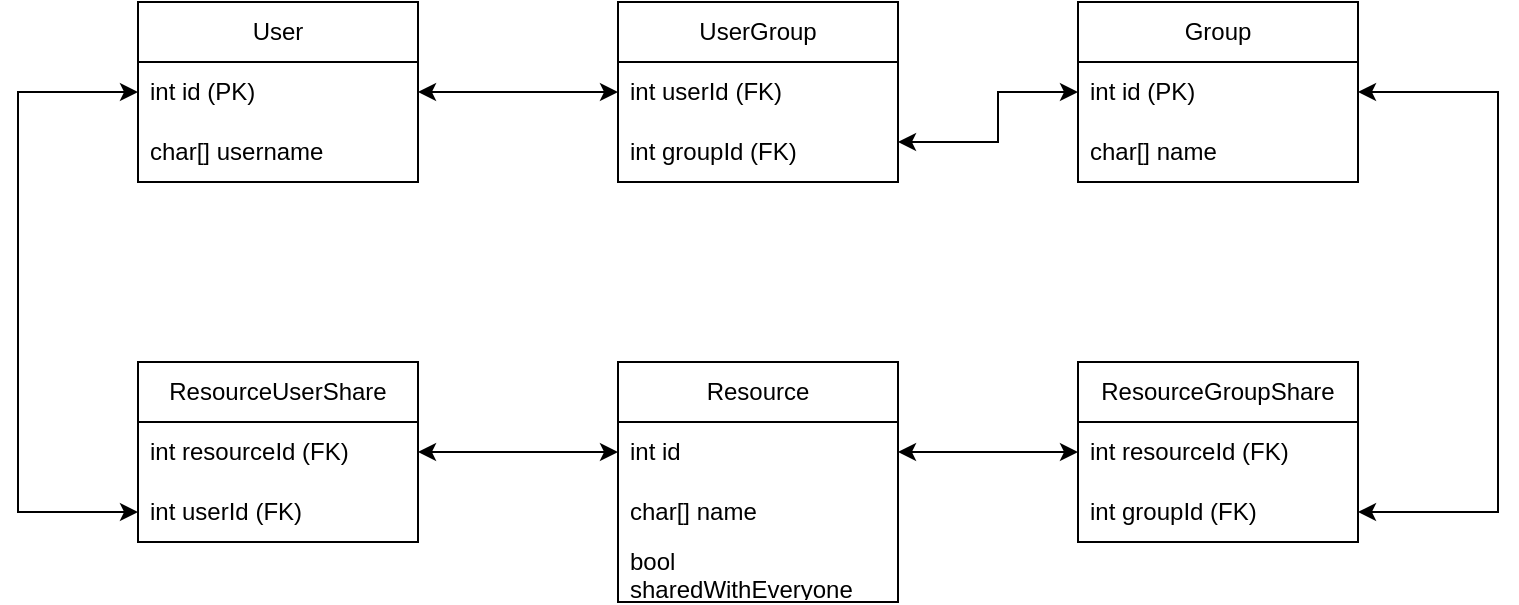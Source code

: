 <mxfile version="27.1.1">
  <diagram name="Page-1" id="KDjj8mwo0BgeVwpcX5AC">
    <mxGraphModel dx="1356" dy="744" grid="1" gridSize="10" guides="1" tooltips="1" connect="1" arrows="1" fold="1" page="1" pageScale="1" pageWidth="850" pageHeight="1100" math="0" shadow="0">
      <root>
        <mxCell id="0" />
        <mxCell id="1" parent="0" />
        <mxCell id="IJ1hgU2rn4-PS_S6wf0e-2" value="User" style="swimlane;fontStyle=0;childLayout=stackLayout;horizontal=1;startSize=30;horizontalStack=0;resizeParent=1;resizeParentMax=0;resizeLast=0;collapsible=1;marginBottom=0;whiteSpace=wrap;html=1;" vertex="1" parent="1">
          <mxGeometry x="115" y="280" width="140" height="90" as="geometry" />
        </mxCell>
        <mxCell id="IJ1hgU2rn4-PS_S6wf0e-3" value="int id (PK)" style="text;strokeColor=none;fillColor=none;align=left;verticalAlign=middle;spacingLeft=4;spacingRight=4;overflow=hidden;points=[[0,0.5],[1,0.5]];portConstraint=eastwest;rotatable=0;whiteSpace=wrap;html=1;" vertex="1" parent="IJ1hgU2rn4-PS_S6wf0e-2">
          <mxGeometry y="30" width="140" height="30" as="geometry" />
        </mxCell>
        <mxCell id="IJ1hgU2rn4-PS_S6wf0e-4" value="char[] username" style="text;strokeColor=none;fillColor=none;align=left;verticalAlign=middle;spacingLeft=4;spacingRight=4;overflow=hidden;points=[[0,0.5],[1,0.5]];portConstraint=eastwest;rotatable=0;whiteSpace=wrap;html=1;" vertex="1" parent="IJ1hgU2rn4-PS_S6wf0e-2">
          <mxGeometry y="60" width="140" height="30" as="geometry" />
        </mxCell>
        <mxCell id="IJ1hgU2rn4-PS_S6wf0e-6" value="Group" style="swimlane;fontStyle=0;childLayout=stackLayout;horizontal=1;startSize=30;horizontalStack=0;resizeParent=1;resizeParentMax=0;resizeLast=0;collapsible=1;marginBottom=0;whiteSpace=wrap;html=1;" vertex="1" parent="1">
          <mxGeometry x="585" y="280" width="140" height="90" as="geometry" />
        </mxCell>
        <mxCell id="IJ1hgU2rn4-PS_S6wf0e-7" value="int id (PK)" style="text;strokeColor=none;fillColor=none;align=left;verticalAlign=middle;spacingLeft=4;spacingRight=4;overflow=hidden;points=[[0,0.5],[1,0.5]];portConstraint=eastwest;rotatable=0;whiteSpace=wrap;html=1;" vertex="1" parent="IJ1hgU2rn4-PS_S6wf0e-6">
          <mxGeometry y="30" width="140" height="30" as="geometry" />
        </mxCell>
        <mxCell id="IJ1hgU2rn4-PS_S6wf0e-8" value="char[] name" style="text;strokeColor=none;fillColor=none;align=left;verticalAlign=middle;spacingLeft=4;spacingRight=4;overflow=hidden;points=[[0,0.5],[1,0.5]];portConstraint=eastwest;rotatable=0;whiteSpace=wrap;html=1;" vertex="1" parent="IJ1hgU2rn4-PS_S6wf0e-6">
          <mxGeometry y="60" width="140" height="30" as="geometry" />
        </mxCell>
        <mxCell id="IJ1hgU2rn4-PS_S6wf0e-9" value="UserGroup" style="swimlane;fontStyle=0;childLayout=stackLayout;horizontal=1;startSize=30;horizontalStack=0;resizeParent=1;resizeParentMax=0;resizeLast=0;collapsible=1;marginBottom=0;whiteSpace=wrap;html=1;" vertex="1" parent="1">
          <mxGeometry x="355" y="280" width="140" height="90" as="geometry" />
        </mxCell>
        <mxCell id="IJ1hgU2rn4-PS_S6wf0e-10" value="int userId (FK)" style="text;strokeColor=none;fillColor=none;align=left;verticalAlign=middle;spacingLeft=4;spacingRight=4;overflow=hidden;points=[[0,0.5],[1,0.5]];portConstraint=eastwest;rotatable=0;whiteSpace=wrap;html=1;" vertex="1" parent="IJ1hgU2rn4-PS_S6wf0e-9">
          <mxGeometry y="30" width="140" height="30" as="geometry" />
        </mxCell>
        <mxCell id="IJ1hgU2rn4-PS_S6wf0e-11" value="int groupId (FK)" style="text;strokeColor=none;fillColor=none;align=left;verticalAlign=middle;spacingLeft=4;spacingRight=4;overflow=hidden;points=[[0,0.5],[1,0.5]];portConstraint=eastwest;rotatable=0;whiteSpace=wrap;html=1;" vertex="1" parent="IJ1hgU2rn4-PS_S6wf0e-9">
          <mxGeometry y="60" width="140" height="30" as="geometry" />
        </mxCell>
        <mxCell id="IJ1hgU2rn4-PS_S6wf0e-31" style="edgeStyle=orthogonalEdgeStyle;rounded=0;orthogonalLoop=1;jettySize=auto;html=1;exitX=1;exitY=0.5;exitDx=0;exitDy=0;entryX=0;entryY=0.5;entryDx=0;entryDy=0;startArrow=classic;startFill=1;" edge="1" parent="1" source="IJ1hgU2rn4-PS_S6wf0e-13" target="IJ1hgU2rn4-PS_S6wf0e-19">
          <mxGeometry relative="1" as="geometry" />
        </mxCell>
        <mxCell id="IJ1hgU2rn4-PS_S6wf0e-13" value="ResourceUserShare" style="swimlane;fontStyle=0;childLayout=stackLayout;horizontal=1;startSize=30;horizontalStack=0;resizeParent=1;resizeParentMax=0;resizeLast=0;collapsible=1;marginBottom=0;whiteSpace=wrap;html=1;" vertex="1" parent="1">
          <mxGeometry x="115" y="460" width="140" height="90" as="geometry" />
        </mxCell>
        <mxCell id="IJ1hgU2rn4-PS_S6wf0e-14" value="int resourceId (FK)" style="text;strokeColor=none;fillColor=none;align=left;verticalAlign=middle;spacingLeft=4;spacingRight=4;overflow=hidden;points=[[0,0.5],[1,0.5]];portConstraint=eastwest;rotatable=0;whiteSpace=wrap;html=1;" vertex="1" parent="IJ1hgU2rn4-PS_S6wf0e-13">
          <mxGeometry y="30" width="140" height="30" as="geometry" />
        </mxCell>
        <mxCell id="IJ1hgU2rn4-PS_S6wf0e-15" value="int userId (FK)" style="text;strokeColor=none;fillColor=none;align=left;verticalAlign=middle;spacingLeft=4;spacingRight=4;overflow=hidden;points=[[0,0.5],[1,0.5]];portConstraint=eastwest;rotatable=0;whiteSpace=wrap;html=1;" vertex="1" parent="IJ1hgU2rn4-PS_S6wf0e-13">
          <mxGeometry y="60" width="140" height="30" as="geometry" />
        </mxCell>
        <mxCell id="IJ1hgU2rn4-PS_S6wf0e-18" value="Resource" style="swimlane;fontStyle=0;childLayout=stackLayout;horizontal=1;startSize=30;horizontalStack=0;resizeParent=1;resizeParentMax=0;resizeLast=0;collapsible=1;marginBottom=0;whiteSpace=wrap;html=1;" vertex="1" parent="1">
          <mxGeometry x="355" y="460" width="140" height="120" as="geometry" />
        </mxCell>
        <mxCell id="IJ1hgU2rn4-PS_S6wf0e-19" value="int id" style="text;strokeColor=none;fillColor=none;align=left;verticalAlign=middle;spacingLeft=4;spacingRight=4;overflow=hidden;points=[[0,0.5],[1,0.5]];portConstraint=eastwest;rotatable=0;whiteSpace=wrap;html=1;" vertex="1" parent="IJ1hgU2rn4-PS_S6wf0e-18">
          <mxGeometry y="30" width="140" height="30" as="geometry" />
        </mxCell>
        <mxCell id="IJ1hgU2rn4-PS_S6wf0e-20" value="char[] name" style="text;strokeColor=none;fillColor=none;align=left;verticalAlign=middle;spacingLeft=4;spacingRight=4;overflow=hidden;points=[[0,0.5],[1,0.5]];portConstraint=eastwest;rotatable=0;whiteSpace=wrap;html=1;" vertex="1" parent="IJ1hgU2rn4-PS_S6wf0e-18">
          <mxGeometry y="60" width="140" height="30" as="geometry" />
        </mxCell>
        <mxCell id="IJ1hgU2rn4-PS_S6wf0e-21" value="bool sharedWithEveryone" style="text;strokeColor=none;fillColor=none;align=left;verticalAlign=middle;spacingLeft=4;spacingRight=4;overflow=hidden;points=[[0,0.5],[1,0.5]];portConstraint=eastwest;rotatable=0;whiteSpace=wrap;html=1;" vertex="1" parent="IJ1hgU2rn4-PS_S6wf0e-18">
          <mxGeometry y="90" width="140" height="30" as="geometry" />
        </mxCell>
        <mxCell id="IJ1hgU2rn4-PS_S6wf0e-23" value="ResourceGroupShare" style="swimlane;fontStyle=0;childLayout=stackLayout;horizontal=1;startSize=30;horizontalStack=0;resizeParent=1;resizeParentMax=0;resizeLast=0;collapsible=1;marginBottom=0;whiteSpace=wrap;html=1;" vertex="1" parent="1">
          <mxGeometry x="585" y="460" width="140" height="90" as="geometry" />
        </mxCell>
        <mxCell id="IJ1hgU2rn4-PS_S6wf0e-24" value="int resourceId (FK)" style="text;strokeColor=none;fillColor=none;align=left;verticalAlign=middle;spacingLeft=4;spacingRight=4;overflow=hidden;points=[[0,0.5],[1,0.5]];portConstraint=eastwest;rotatable=0;whiteSpace=wrap;html=1;" vertex="1" parent="IJ1hgU2rn4-PS_S6wf0e-23">
          <mxGeometry y="30" width="140" height="30" as="geometry" />
        </mxCell>
        <mxCell id="IJ1hgU2rn4-PS_S6wf0e-25" value="int groupId (FK)" style="text;strokeColor=none;fillColor=none;align=left;verticalAlign=middle;spacingLeft=4;spacingRight=4;overflow=hidden;points=[[0,0.5],[1,0.5]];portConstraint=eastwest;rotatable=0;whiteSpace=wrap;html=1;" vertex="1" parent="IJ1hgU2rn4-PS_S6wf0e-23">
          <mxGeometry y="60" width="140" height="30" as="geometry" />
        </mxCell>
        <mxCell id="IJ1hgU2rn4-PS_S6wf0e-26" value="" style="endArrow=classic;startArrow=classic;html=1;rounded=0;entryX=1;entryY=0.5;entryDx=0;entryDy=0;exitX=0;exitY=0.5;exitDx=0;exitDy=0;" edge="1" parent="1" source="IJ1hgU2rn4-PS_S6wf0e-10" target="IJ1hgU2rn4-PS_S6wf0e-2">
          <mxGeometry width="50" height="50" relative="1" as="geometry">
            <mxPoint x="375" y="630" as="sourcePoint" />
            <mxPoint x="305" y="610" as="targetPoint" />
          </mxGeometry>
        </mxCell>
        <mxCell id="IJ1hgU2rn4-PS_S6wf0e-27" value="" style="endArrow=classic;startArrow=classic;html=1;rounded=0;exitX=0;exitY=0.5;exitDx=0;exitDy=0;" edge="1" parent="1" source="IJ1hgU2rn4-PS_S6wf0e-7">
          <mxGeometry width="50" height="50" relative="1" as="geometry">
            <mxPoint x="595" y="350" as="sourcePoint" />
            <mxPoint x="495" y="350" as="targetPoint" />
            <Array as="points">
              <mxPoint x="545" y="325" />
              <mxPoint x="545" y="350" />
            </Array>
          </mxGeometry>
        </mxCell>
        <mxCell id="IJ1hgU2rn4-PS_S6wf0e-29" style="edgeStyle=orthogonalEdgeStyle;rounded=0;orthogonalLoop=1;jettySize=auto;html=1;exitX=0;exitY=0.5;exitDx=0;exitDy=0;entryX=0;entryY=0.5;entryDx=0;entryDy=0;startArrow=classic;startFill=1;" edge="1" parent="1" source="IJ1hgU2rn4-PS_S6wf0e-15" target="IJ1hgU2rn4-PS_S6wf0e-3">
          <mxGeometry relative="1" as="geometry">
            <Array as="points">
              <mxPoint x="55" y="535" />
              <mxPoint x="55" y="325" />
            </Array>
          </mxGeometry>
        </mxCell>
        <mxCell id="IJ1hgU2rn4-PS_S6wf0e-30" style="edgeStyle=orthogonalEdgeStyle;rounded=0;orthogonalLoop=1;jettySize=auto;html=1;exitX=1;exitY=0.5;exitDx=0;exitDy=0;entryX=1;entryY=0.5;entryDx=0;entryDy=0;startArrow=classic;startFill=1;" edge="1" parent="1" source="IJ1hgU2rn4-PS_S6wf0e-25" target="IJ1hgU2rn4-PS_S6wf0e-6">
          <mxGeometry relative="1" as="geometry">
            <Array as="points">
              <mxPoint x="795" y="535" />
              <mxPoint x="795" y="325" />
            </Array>
          </mxGeometry>
        </mxCell>
        <mxCell id="IJ1hgU2rn4-PS_S6wf0e-32" style="edgeStyle=orthogonalEdgeStyle;rounded=0;orthogonalLoop=1;jettySize=auto;html=1;exitX=1;exitY=0.5;exitDx=0;exitDy=0;startArrow=classic;startFill=1;" edge="1" parent="1" source="IJ1hgU2rn4-PS_S6wf0e-19" target="IJ1hgU2rn4-PS_S6wf0e-24">
          <mxGeometry relative="1" as="geometry" />
        </mxCell>
      </root>
    </mxGraphModel>
  </diagram>
</mxfile>
